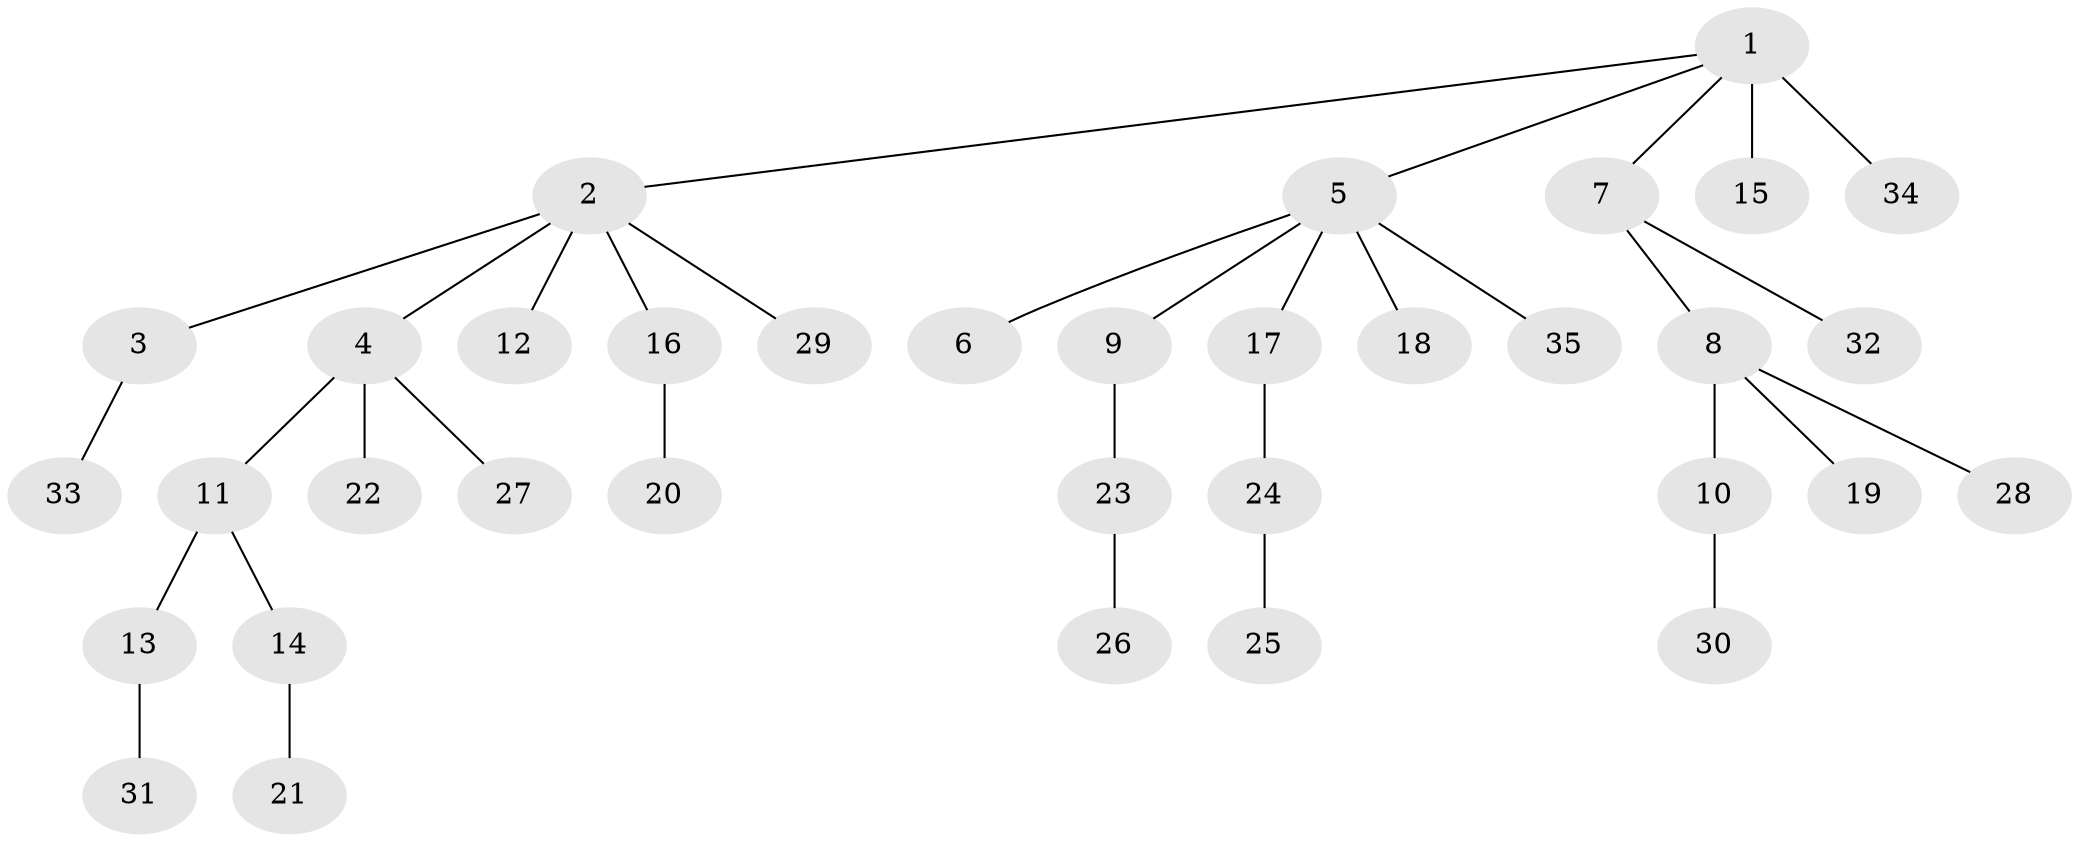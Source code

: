 // original degree distribution, {5: 0.029850746268656716, 7: 0.029850746268656716, 3: 0.14925373134328357, 2: 0.23880597014925373, 4: 0.04477611940298507, 1: 0.5074626865671642}
// Generated by graph-tools (version 1.1) at 2025/36/03/09/25 02:36:34]
// undirected, 35 vertices, 34 edges
graph export_dot {
graph [start="1"]
  node [color=gray90,style=filled];
  1;
  2;
  3;
  4;
  5;
  6;
  7;
  8;
  9;
  10;
  11;
  12;
  13;
  14;
  15;
  16;
  17;
  18;
  19;
  20;
  21;
  22;
  23;
  24;
  25;
  26;
  27;
  28;
  29;
  30;
  31;
  32;
  33;
  34;
  35;
  1 -- 2 [weight=1.0];
  1 -- 5 [weight=1.0];
  1 -- 7 [weight=1.0];
  1 -- 15 [weight=3.0];
  1 -- 34 [weight=1.0];
  2 -- 3 [weight=1.0];
  2 -- 4 [weight=1.0];
  2 -- 12 [weight=1.0];
  2 -- 16 [weight=1.0];
  2 -- 29 [weight=1.0];
  3 -- 33 [weight=1.0];
  4 -- 11 [weight=1.0];
  4 -- 22 [weight=1.0];
  4 -- 27 [weight=1.0];
  5 -- 6 [weight=1.0];
  5 -- 9 [weight=1.0];
  5 -- 17 [weight=1.0];
  5 -- 18 [weight=1.0];
  5 -- 35 [weight=1.0];
  7 -- 8 [weight=1.0];
  7 -- 32 [weight=1.0];
  8 -- 10 [weight=3.0];
  8 -- 19 [weight=1.0];
  8 -- 28 [weight=1.0];
  9 -- 23 [weight=1.0];
  10 -- 30 [weight=1.0];
  11 -- 13 [weight=1.0];
  11 -- 14 [weight=1.0];
  13 -- 31 [weight=2.0];
  14 -- 21 [weight=1.0];
  16 -- 20 [weight=1.0];
  17 -- 24 [weight=1.0];
  23 -- 26 [weight=2.0];
  24 -- 25 [weight=1.0];
}
